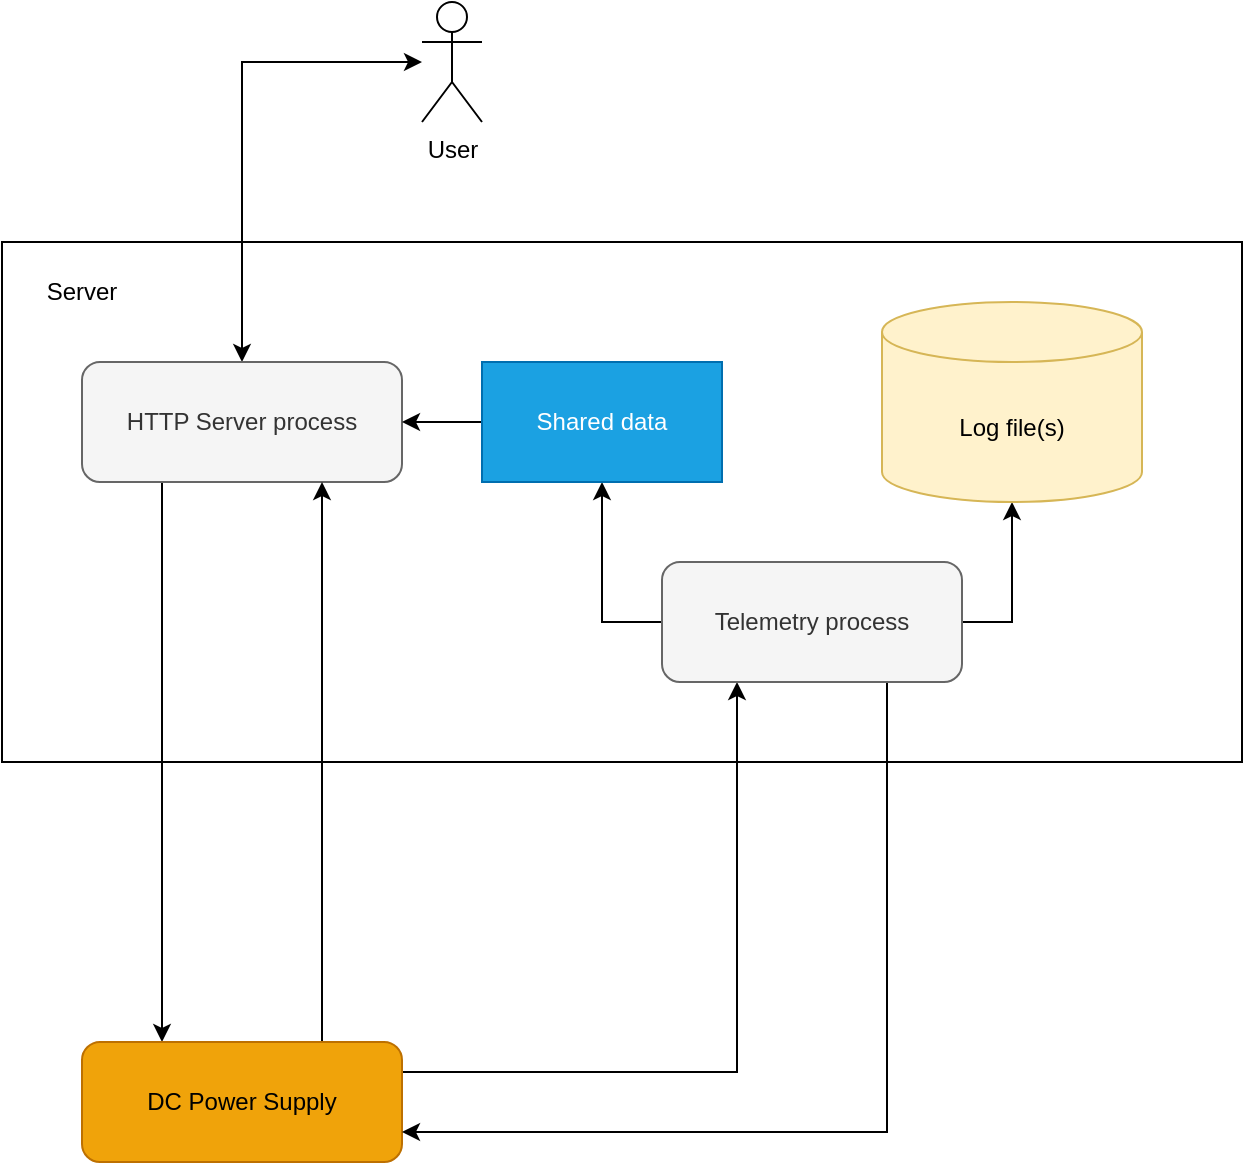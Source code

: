 <mxfile version="20.6.0" type="device"><diagram id="ghXh6PkOSJN0arKondEA" name="Страница 1"><mxGraphModel dx="1422" dy="773" grid="1" gridSize="10" guides="1" tooltips="1" connect="1" arrows="1" fold="1" page="1" pageScale="1" pageWidth="827" pageHeight="1169" math="0" shadow="0"><root><mxCell id="0"/><mxCell id="1" parent="0"/><mxCell id="UHjEiIhSon0n3ff65H14-17" value="" style="rounded=0;whiteSpace=wrap;html=1;" parent="1" vertex="1"><mxGeometry x="70" y="160" width="620" height="260" as="geometry"/></mxCell><mxCell id="UHjEiIhSon0n3ff65H14-21" style="edgeStyle=orthogonalEdgeStyle;rounded=0;orthogonalLoop=1;jettySize=auto;html=1;entryX=0.5;entryY=0;entryDx=0;entryDy=0;startArrow=classic;startFill=1;" parent="1" source="UHjEiIhSon0n3ff65H14-1" target="UHjEiIhSon0n3ff65H14-2" edge="1"><mxGeometry relative="1" as="geometry"/></mxCell><mxCell id="UHjEiIhSon0n3ff65H14-1" value="User" style="shape=umlActor;verticalLabelPosition=bottom;verticalAlign=top;html=1;outlineConnect=0;" parent="1" vertex="1"><mxGeometry x="280" y="40" width="30" height="60" as="geometry"/></mxCell><mxCell id="UHjEiIhSon0n3ff65H14-16" style="edgeStyle=orthogonalEdgeStyle;rounded=0;orthogonalLoop=1;jettySize=auto;html=1;exitX=0.25;exitY=1;exitDx=0;exitDy=0;entryX=0.25;entryY=0;entryDx=0;entryDy=0;" parent="1" source="UHjEiIhSon0n3ff65H14-2" target="UHjEiIhSon0n3ff65H14-4" edge="1"><mxGeometry relative="1" as="geometry"/></mxCell><mxCell id="UHjEiIhSon0n3ff65H14-2" value="HTTP Server process" style="rounded=1;whiteSpace=wrap;html=1;fillColor=#f5f5f5;fontColor=#333333;strokeColor=#666666;" parent="1" vertex="1"><mxGeometry x="110" y="220" width="160" height="60" as="geometry"/></mxCell><mxCell id="UHjEiIhSon0n3ff65H14-15" style="edgeStyle=orthogonalEdgeStyle;rounded=0;orthogonalLoop=1;jettySize=auto;html=1;exitX=0.75;exitY=0;exitDx=0;exitDy=0;entryX=0.75;entryY=1;entryDx=0;entryDy=0;" parent="1" source="UHjEiIhSon0n3ff65H14-4" target="UHjEiIhSon0n3ff65H14-2" edge="1"><mxGeometry relative="1" as="geometry"/></mxCell><mxCell id="UHjEiIhSon0n3ff65H14-20" style="edgeStyle=orthogonalEdgeStyle;rounded=0;orthogonalLoop=1;jettySize=auto;html=1;exitX=1;exitY=0.25;exitDx=0;exitDy=0;entryX=0.25;entryY=1;entryDx=0;entryDy=0;" parent="1" source="UHjEiIhSon0n3ff65H14-4" target="UHjEiIhSon0n3ff65H14-5" edge="1"><mxGeometry relative="1" as="geometry"/></mxCell><mxCell id="UHjEiIhSon0n3ff65H14-4" value="DC Power Supply" style="rounded=1;whiteSpace=wrap;html=1;fillColor=#f0a30a;fontColor=#000000;strokeColor=#BD7000;" parent="1" vertex="1"><mxGeometry x="110" y="560" width="160" height="60" as="geometry"/></mxCell><mxCell id="UHjEiIhSon0n3ff65H14-9" style="edgeStyle=orthogonalEdgeStyle;rounded=0;orthogonalLoop=1;jettySize=auto;html=1;entryX=0.5;entryY=1;entryDx=0;entryDy=0;exitX=0;exitY=0.5;exitDx=0;exitDy=0;" parent="1" source="UHjEiIhSon0n3ff65H14-5" target="UHjEiIhSon0n3ff65H14-10" edge="1"><mxGeometry relative="1" as="geometry"><mxPoint x="490" y="380" as="targetPoint"/></mxGeometry></mxCell><mxCell id="UHjEiIhSon0n3ff65H14-12" style="edgeStyle=orthogonalEdgeStyle;rounded=0;orthogonalLoop=1;jettySize=auto;html=1;entryX=0.5;entryY=1;entryDx=0;entryDy=0;entryPerimeter=0;exitX=1;exitY=0.5;exitDx=0;exitDy=0;" parent="1" source="UHjEiIhSon0n3ff65H14-5" target="UHjEiIhSon0n3ff65H14-11" edge="1"><mxGeometry relative="1" as="geometry"/></mxCell><mxCell id="UHjEiIhSon0n3ff65H14-19" style="edgeStyle=orthogonalEdgeStyle;rounded=0;orthogonalLoop=1;jettySize=auto;html=1;exitX=0.75;exitY=1;exitDx=0;exitDy=0;entryX=1;entryY=0.75;entryDx=0;entryDy=0;" parent="1" source="UHjEiIhSon0n3ff65H14-5" target="UHjEiIhSon0n3ff65H14-4" edge="1"><mxGeometry relative="1" as="geometry"/></mxCell><mxCell id="UHjEiIhSon0n3ff65H14-5" value="Telemetry process" style="rounded=1;whiteSpace=wrap;html=1;fillColor=#f5f5f5;fontColor=#333333;strokeColor=#666666;" parent="1" vertex="1"><mxGeometry x="400" y="320" width="150" height="60" as="geometry"/></mxCell><mxCell id="UHjEiIhSon0n3ff65H14-8" style="edgeStyle=orthogonalEdgeStyle;rounded=0;orthogonalLoop=1;jettySize=auto;html=1;entryX=1;entryY=0.5;entryDx=0;entryDy=0;exitX=0;exitY=0.5;exitDx=0;exitDy=0;" parent="1" source="UHjEiIhSon0n3ff65H14-10" target="UHjEiIhSon0n3ff65H14-2" edge="1"><mxGeometry relative="1" as="geometry"><mxPoint x="310" y="380" as="sourcePoint"/></mxGeometry></mxCell><mxCell id="UHjEiIhSon0n3ff65H14-10" value="Shared data" style="rounded=0;whiteSpace=wrap;html=1;fillColor=#1ba1e2;fontColor=#ffffff;strokeColor=#006EAF;" parent="1" vertex="1"><mxGeometry x="310" y="220" width="120" height="60" as="geometry"/></mxCell><mxCell id="UHjEiIhSon0n3ff65H14-11" value="Log file(s)" style="shape=cylinder3;whiteSpace=wrap;html=1;boundedLbl=1;backgroundOutline=1;size=15;fillColor=#fff2cc;strokeColor=#d6b656;" parent="1" vertex="1"><mxGeometry x="510" y="190" width="130" height="100" as="geometry"/></mxCell><mxCell id="UHjEiIhSon0n3ff65H14-18" value="Server" style="text;html=1;strokeColor=none;fillColor=none;align=center;verticalAlign=middle;whiteSpace=wrap;rounded=0;" parent="1" vertex="1"><mxGeometry x="80" y="170" width="60" height="30" as="geometry"/></mxCell></root></mxGraphModel></diagram></mxfile>